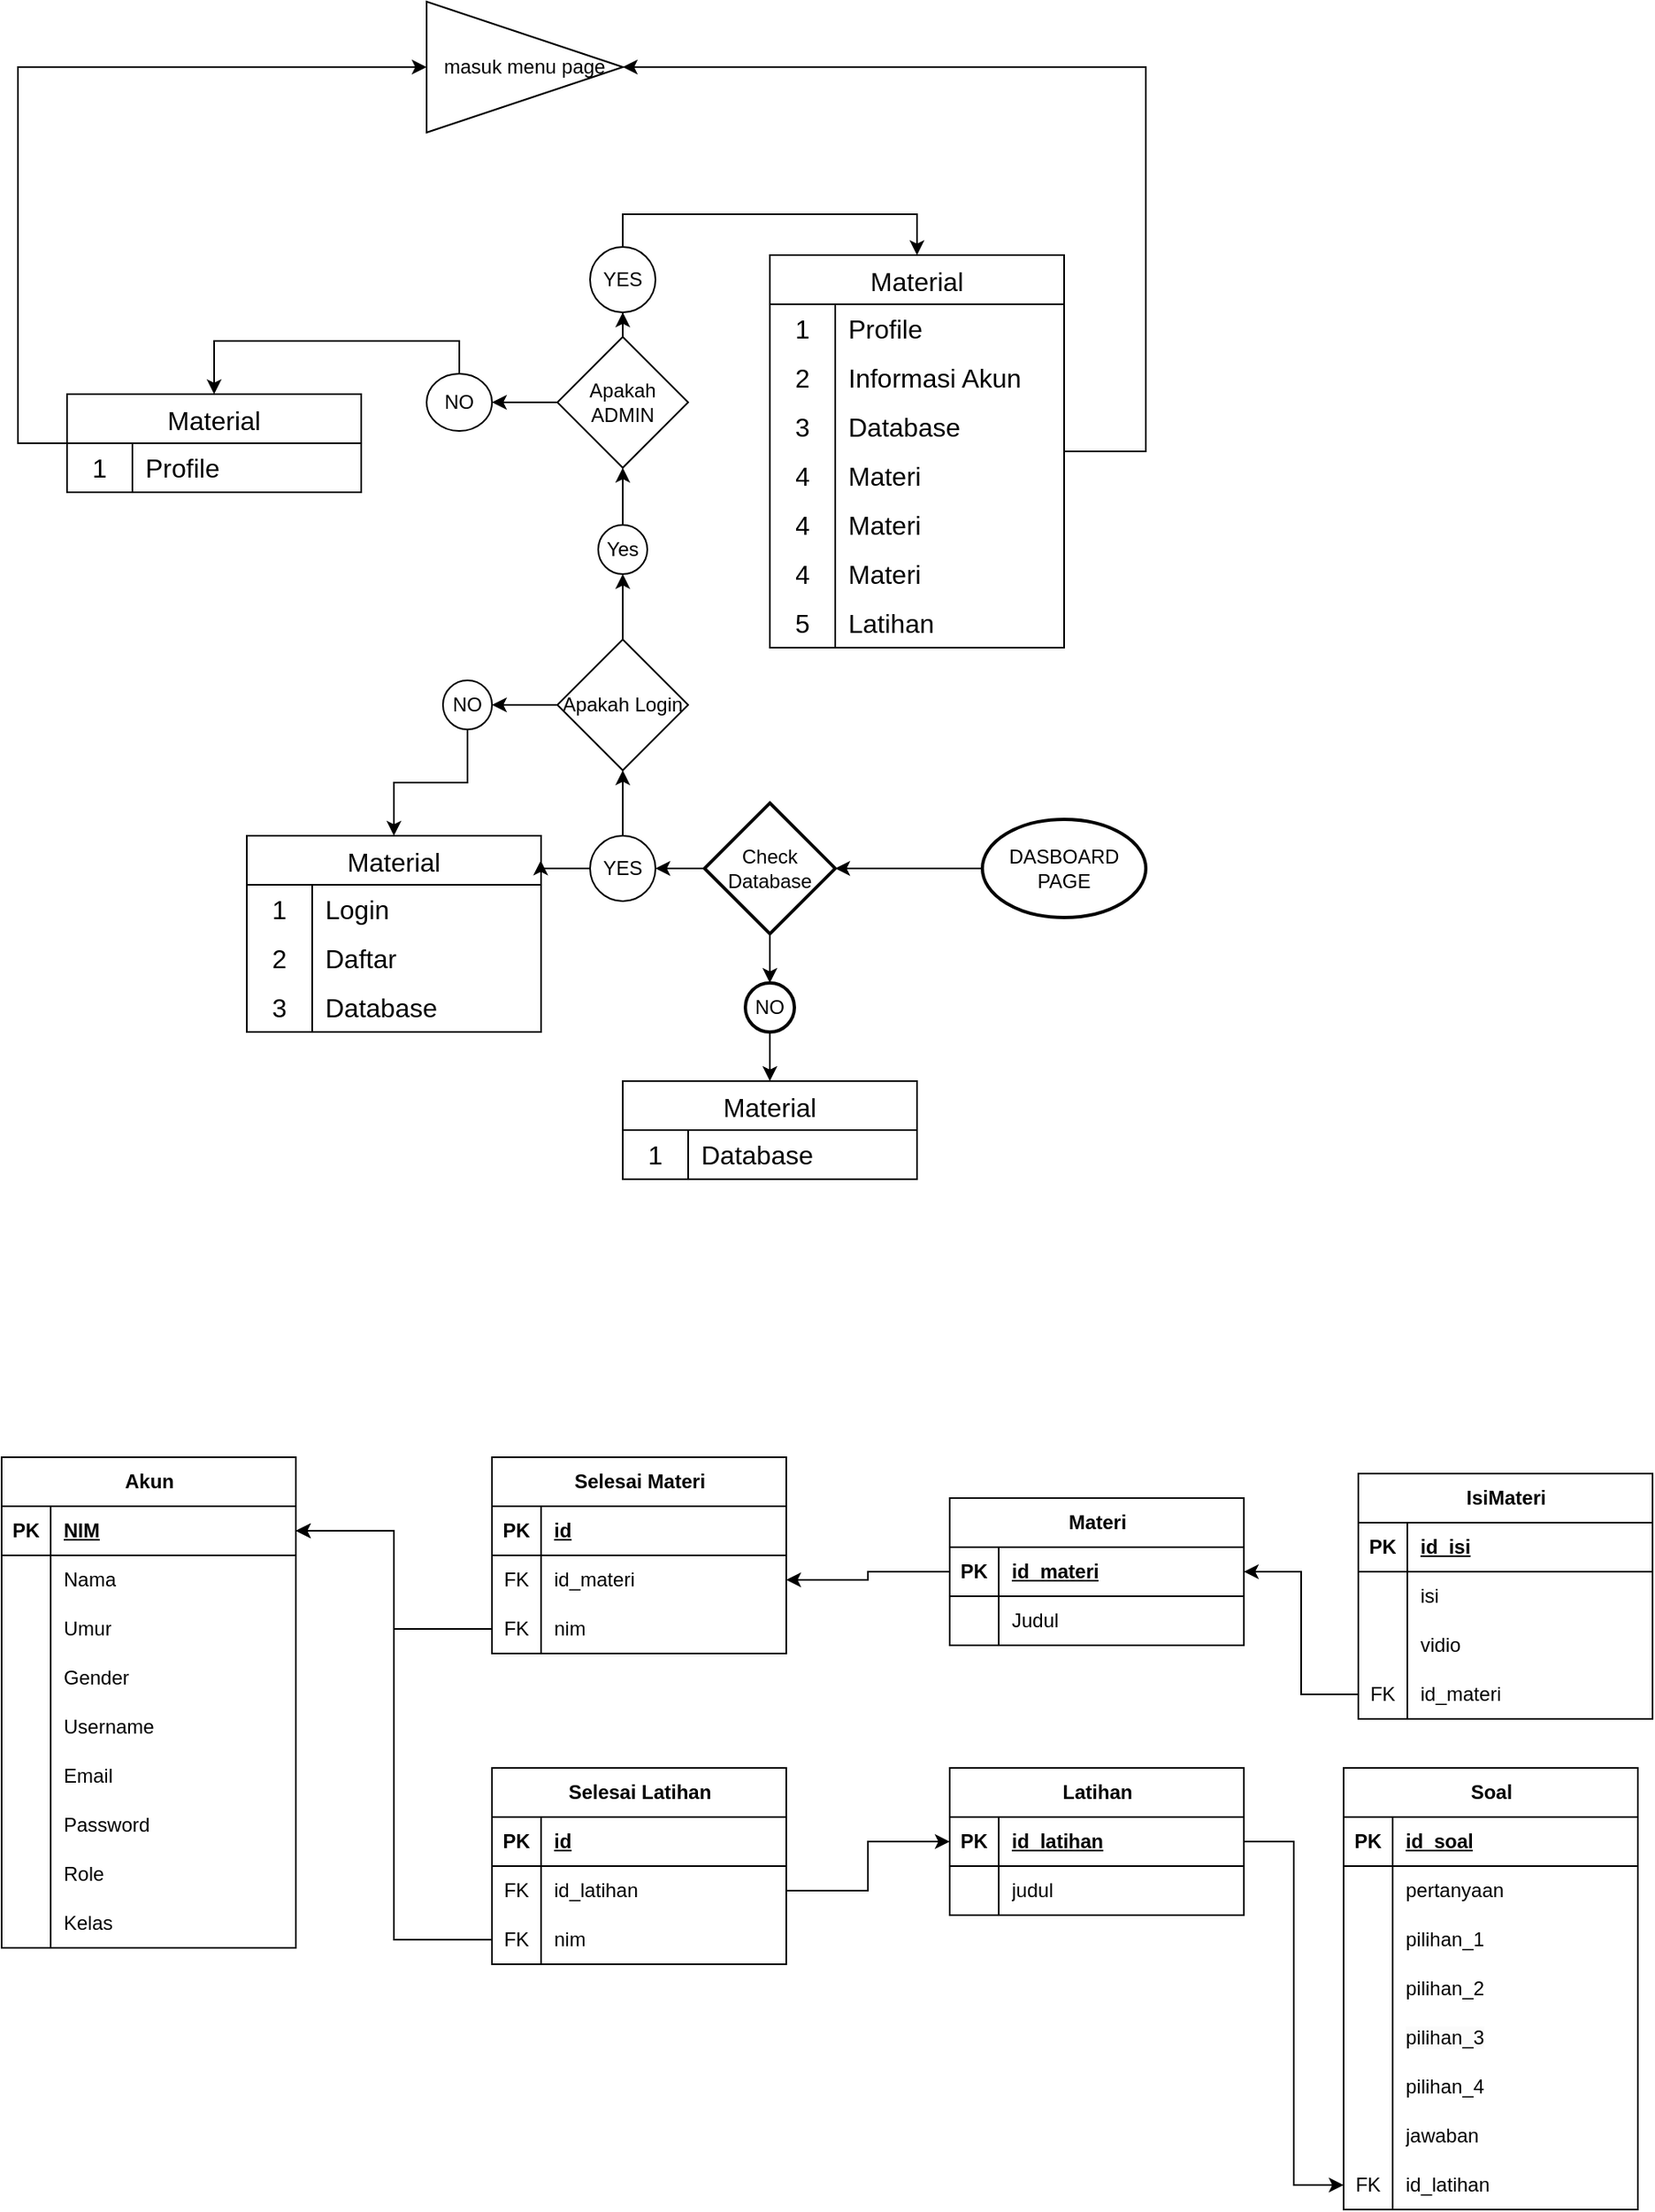 <mxfile version="22.1.5" type="github">
  <diagram name="Page-1" id="5f0bae14-7c28-e335-631c-24af17079c00">
    <mxGraphModel dx="2411" dy="1562" grid="1" gridSize="10" guides="1" tooltips="1" connect="1" arrows="1" fold="1" page="1" pageScale="1" pageWidth="1100" pageHeight="850" background="none" math="0" shadow="0">
      <root>
        <mxCell id="0" />
        <mxCell id="1" parent="0" />
        <mxCell id="EdX5NU1P-sAoi4BbQS1M-98" value="" style="edgeStyle=orthogonalEdgeStyle;rounded=0;orthogonalLoop=1;jettySize=auto;html=1;" edge="1" parent="1" source="EdX5NU1P-sAoi4BbQS1M-40" target="EdX5NU1P-sAoi4BbQS1M-97">
          <mxGeometry relative="1" as="geometry" />
        </mxCell>
        <mxCell id="EdX5NU1P-sAoi4BbQS1M-40" value="DASBOARD PAGE" style="strokeWidth=2;html=1;shape=mxgraph.flowchart.start_1;whiteSpace=wrap;" vertex="1" parent="1">
          <mxGeometry x="110" y="10" width="100" height="60" as="geometry" />
        </mxCell>
        <mxCell id="EdX5NU1P-sAoi4BbQS1M-73" value="Material" style="shape=table;startSize=30;container=1;collapsible=0;childLayout=tableLayout;fixedRows=1;rowLines=0;fontStyle=0;strokeColor=default;fontSize=16;" vertex="1" parent="1">
          <mxGeometry x="-340" y="20" width="180" height="120.0" as="geometry" />
        </mxCell>
        <mxCell id="EdX5NU1P-sAoi4BbQS1M-74" value="" style="shape=tableRow;horizontal=0;startSize=0;swimlaneHead=0;swimlaneBody=0;top=0;left=0;bottom=0;right=0;collapsible=0;dropTarget=0;fillColor=none;points=[[0,0.5],[1,0.5]];portConstraint=eastwest;strokeColor=inherit;fontSize=16;" vertex="1" parent="EdX5NU1P-sAoi4BbQS1M-73">
          <mxGeometry y="30" width="180" height="30" as="geometry" />
        </mxCell>
        <mxCell id="EdX5NU1P-sAoi4BbQS1M-75" value="1" style="shape=partialRectangle;html=1;whiteSpace=wrap;connectable=0;fillColor=none;top=0;left=0;bottom=0;right=0;overflow=hidden;pointerEvents=1;strokeColor=inherit;fontSize=16;" vertex="1" parent="EdX5NU1P-sAoi4BbQS1M-74">
          <mxGeometry width="40" height="30" as="geometry">
            <mxRectangle width="40" height="30" as="alternateBounds" />
          </mxGeometry>
        </mxCell>
        <mxCell id="EdX5NU1P-sAoi4BbQS1M-76" value="Login" style="shape=partialRectangle;html=1;whiteSpace=wrap;connectable=0;fillColor=none;top=0;left=0;bottom=0;right=0;align=left;spacingLeft=6;overflow=hidden;strokeColor=inherit;fontSize=16;" vertex="1" parent="EdX5NU1P-sAoi4BbQS1M-74">
          <mxGeometry x="40" width="140" height="30" as="geometry">
            <mxRectangle width="140" height="30" as="alternateBounds" />
          </mxGeometry>
        </mxCell>
        <mxCell id="EdX5NU1P-sAoi4BbQS1M-77" value="" style="shape=tableRow;horizontal=0;startSize=0;swimlaneHead=0;swimlaneBody=0;top=0;left=0;bottom=0;right=0;collapsible=0;dropTarget=0;fillColor=none;points=[[0,0.5],[1,0.5]];portConstraint=eastwest;strokeColor=inherit;fontSize=16;" vertex="1" parent="EdX5NU1P-sAoi4BbQS1M-73">
          <mxGeometry y="60" width="180" height="30" as="geometry" />
        </mxCell>
        <mxCell id="EdX5NU1P-sAoi4BbQS1M-78" value="2" style="shape=partialRectangle;html=1;whiteSpace=wrap;connectable=0;fillColor=none;top=0;left=0;bottom=0;right=0;overflow=hidden;strokeColor=inherit;fontSize=16;" vertex="1" parent="EdX5NU1P-sAoi4BbQS1M-77">
          <mxGeometry width="40" height="30" as="geometry">
            <mxRectangle width="40" height="30" as="alternateBounds" />
          </mxGeometry>
        </mxCell>
        <mxCell id="EdX5NU1P-sAoi4BbQS1M-79" value="Daftar" style="shape=partialRectangle;html=1;whiteSpace=wrap;connectable=0;fillColor=none;top=0;left=0;bottom=0;right=0;align=left;spacingLeft=6;overflow=hidden;strokeColor=inherit;fontSize=16;" vertex="1" parent="EdX5NU1P-sAoi4BbQS1M-77">
          <mxGeometry x="40" width="140" height="30" as="geometry">
            <mxRectangle width="140" height="30" as="alternateBounds" />
          </mxGeometry>
        </mxCell>
        <mxCell id="EdX5NU1P-sAoi4BbQS1M-80" value="" style="shape=tableRow;horizontal=0;startSize=0;swimlaneHead=0;swimlaneBody=0;top=0;left=0;bottom=0;right=0;collapsible=0;dropTarget=0;fillColor=none;points=[[0,0.5],[1,0.5]];portConstraint=eastwest;strokeColor=inherit;fontSize=16;" vertex="1" parent="EdX5NU1P-sAoi4BbQS1M-73">
          <mxGeometry y="90" width="180" height="30" as="geometry" />
        </mxCell>
        <mxCell id="EdX5NU1P-sAoi4BbQS1M-81" value="3" style="shape=partialRectangle;html=1;whiteSpace=wrap;connectable=0;fillColor=none;top=0;left=0;bottom=0;right=0;overflow=hidden;strokeColor=inherit;fontSize=16;" vertex="1" parent="EdX5NU1P-sAoi4BbQS1M-80">
          <mxGeometry width="40" height="30" as="geometry">
            <mxRectangle width="40" height="30" as="alternateBounds" />
          </mxGeometry>
        </mxCell>
        <mxCell id="EdX5NU1P-sAoi4BbQS1M-82" value="Database" style="shape=partialRectangle;html=1;whiteSpace=wrap;connectable=0;fillColor=none;top=0;left=0;bottom=0;right=0;align=left;spacingLeft=6;overflow=hidden;strokeColor=inherit;fontSize=16;" vertex="1" parent="EdX5NU1P-sAoi4BbQS1M-80">
          <mxGeometry x="40" width="140" height="30" as="geometry">
            <mxRectangle width="140" height="30" as="alternateBounds" />
          </mxGeometry>
        </mxCell>
        <mxCell id="EdX5NU1P-sAoi4BbQS1M-96" value="" style="edgeStyle=orthogonalEdgeStyle;rounded=0;orthogonalLoop=1;jettySize=auto;html=1;" edge="1" parent="1" source="EdX5NU1P-sAoi4BbQS1M-90" target="EdX5NU1P-sAoi4BbQS1M-95">
          <mxGeometry relative="1" as="geometry" />
        </mxCell>
        <mxCell id="EdX5NU1P-sAoi4BbQS1M-90" value="YES" style="ellipse;whiteSpace=wrap;html=1;" vertex="1" parent="1">
          <mxGeometry x="-130" y="20" width="40" height="40" as="geometry" />
        </mxCell>
        <mxCell id="EdX5NU1P-sAoi4BbQS1M-92" style="edgeStyle=orthogonalEdgeStyle;rounded=0;orthogonalLoop=1;jettySize=auto;html=1;exitX=0;exitY=0.5;exitDx=0;exitDy=0;entryX=0.999;entryY=0.126;entryDx=0;entryDy=0;entryPerimeter=0;" edge="1" parent="1" source="EdX5NU1P-sAoi4BbQS1M-90" target="EdX5NU1P-sAoi4BbQS1M-73">
          <mxGeometry relative="1" as="geometry" />
        </mxCell>
        <mxCell id="EdX5NU1P-sAoi4BbQS1M-101" value="" style="edgeStyle=orthogonalEdgeStyle;rounded=0;orthogonalLoop=1;jettySize=auto;html=1;" edge="1" parent="1" source="EdX5NU1P-sAoi4BbQS1M-95" target="EdX5NU1P-sAoi4BbQS1M-100">
          <mxGeometry relative="1" as="geometry" />
        </mxCell>
        <mxCell id="EdX5NU1P-sAoi4BbQS1M-122" value="" style="edgeStyle=orthogonalEdgeStyle;rounded=0;orthogonalLoop=1;jettySize=auto;html=1;" edge="1" parent="1" source="EdX5NU1P-sAoi4BbQS1M-95" target="EdX5NU1P-sAoi4BbQS1M-121">
          <mxGeometry relative="1" as="geometry" />
        </mxCell>
        <mxCell id="EdX5NU1P-sAoi4BbQS1M-95" value="Apakah Login" style="rhombus;whiteSpace=wrap;html=1;" vertex="1" parent="1">
          <mxGeometry x="-150" y="-100" width="80" height="80" as="geometry" />
        </mxCell>
        <mxCell id="EdX5NU1P-sAoi4BbQS1M-99" style="edgeStyle=orthogonalEdgeStyle;rounded=0;orthogonalLoop=1;jettySize=auto;html=1;exitX=0;exitY=0.5;exitDx=0;exitDy=0;entryX=1;entryY=0.5;entryDx=0;entryDy=0;" edge="1" parent="1" source="EdX5NU1P-sAoi4BbQS1M-97" target="EdX5NU1P-sAoi4BbQS1M-90">
          <mxGeometry relative="1" as="geometry" />
        </mxCell>
        <mxCell id="EdX5NU1P-sAoi4BbQS1M-103" value="" style="edgeStyle=orthogonalEdgeStyle;rounded=0;orthogonalLoop=1;jettySize=auto;html=1;" edge="1" parent="1" source="EdX5NU1P-sAoi4BbQS1M-97" target="EdX5NU1P-sAoi4BbQS1M-102">
          <mxGeometry relative="1" as="geometry" />
        </mxCell>
        <mxCell id="EdX5NU1P-sAoi4BbQS1M-97" value="Check Database" style="rhombus;whiteSpace=wrap;html=1;strokeWidth=2;" vertex="1" parent="1">
          <mxGeometry x="-60" width="80" height="80" as="geometry" />
        </mxCell>
        <mxCell id="EdX5NU1P-sAoi4BbQS1M-118" value="" style="edgeStyle=orthogonalEdgeStyle;rounded=0;orthogonalLoop=1;jettySize=auto;html=1;" edge="1" parent="1" source="EdX5NU1P-sAoi4BbQS1M-100" target="EdX5NU1P-sAoi4BbQS1M-117">
          <mxGeometry relative="1" as="geometry" />
        </mxCell>
        <mxCell id="EdX5NU1P-sAoi4BbQS1M-100" value="Yes" style="ellipse;whiteSpace=wrap;html=1;" vertex="1" parent="1">
          <mxGeometry x="-125" y="-170" width="30" height="30" as="geometry" />
        </mxCell>
        <mxCell id="EdX5NU1P-sAoi4BbQS1M-115" style="edgeStyle=orthogonalEdgeStyle;rounded=0;orthogonalLoop=1;jettySize=auto;html=1;exitX=0.5;exitY=1;exitDx=0;exitDy=0;entryX=0.5;entryY=0;entryDx=0;entryDy=0;" edge="1" parent="1" source="EdX5NU1P-sAoi4BbQS1M-102" target="EdX5NU1P-sAoi4BbQS1M-105">
          <mxGeometry relative="1" as="geometry" />
        </mxCell>
        <mxCell id="EdX5NU1P-sAoi4BbQS1M-102" value="NO" style="ellipse;whiteSpace=wrap;html=1;strokeWidth=2;" vertex="1" parent="1">
          <mxGeometry x="-35" y="110" width="30" height="30" as="geometry" />
        </mxCell>
        <mxCell id="EdX5NU1P-sAoi4BbQS1M-105" value="Material" style="shape=table;startSize=30;container=1;collapsible=0;childLayout=tableLayout;fixedRows=1;rowLines=0;fontStyle=0;strokeColor=default;fontSize=16;" vertex="1" parent="1">
          <mxGeometry x="-110" y="170" width="180" height="60.0" as="geometry" />
        </mxCell>
        <mxCell id="EdX5NU1P-sAoi4BbQS1M-112" value="" style="shape=tableRow;horizontal=0;startSize=0;swimlaneHead=0;swimlaneBody=0;top=0;left=0;bottom=0;right=0;collapsible=0;dropTarget=0;fillColor=none;points=[[0,0.5],[1,0.5]];portConstraint=eastwest;strokeColor=inherit;fontSize=16;" vertex="1" parent="EdX5NU1P-sAoi4BbQS1M-105">
          <mxGeometry y="30" width="180" height="30" as="geometry" />
        </mxCell>
        <mxCell id="EdX5NU1P-sAoi4BbQS1M-113" value="1" style="shape=partialRectangle;html=1;whiteSpace=wrap;connectable=0;fillColor=none;top=0;left=0;bottom=0;right=0;overflow=hidden;strokeColor=inherit;fontSize=16;" vertex="1" parent="EdX5NU1P-sAoi4BbQS1M-112">
          <mxGeometry width="40" height="30" as="geometry">
            <mxRectangle width="40" height="30" as="alternateBounds" />
          </mxGeometry>
        </mxCell>
        <mxCell id="EdX5NU1P-sAoi4BbQS1M-114" value="Database" style="shape=partialRectangle;html=1;whiteSpace=wrap;connectable=0;fillColor=none;top=0;left=0;bottom=0;right=0;align=left;spacingLeft=6;overflow=hidden;strokeColor=inherit;fontSize=16;" vertex="1" parent="EdX5NU1P-sAoi4BbQS1M-112">
          <mxGeometry x="40" width="140" height="30" as="geometry">
            <mxRectangle width="140" height="30" as="alternateBounds" />
          </mxGeometry>
        </mxCell>
        <mxCell id="EdX5NU1P-sAoi4BbQS1M-120" value="" style="edgeStyle=orthogonalEdgeStyle;rounded=0;orthogonalLoop=1;jettySize=auto;html=1;" edge="1" parent="1" source="EdX5NU1P-sAoi4BbQS1M-117" target="EdX5NU1P-sAoi4BbQS1M-119">
          <mxGeometry relative="1" as="geometry" />
        </mxCell>
        <mxCell id="EdX5NU1P-sAoi4BbQS1M-125" value="" style="edgeStyle=orthogonalEdgeStyle;rounded=0;orthogonalLoop=1;jettySize=auto;html=1;" edge="1" parent="1" source="EdX5NU1P-sAoi4BbQS1M-117" target="EdX5NU1P-sAoi4BbQS1M-124">
          <mxGeometry relative="1" as="geometry" />
        </mxCell>
        <mxCell id="EdX5NU1P-sAoi4BbQS1M-117" value="Apakah ADMIN" style="rhombus;whiteSpace=wrap;html=1;" vertex="1" parent="1">
          <mxGeometry x="-150" y="-285" width="80" height="80" as="geometry" />
        </mxCell>
        <mxCell id="EdX5NU1P-sAoi4BbQS1M-143" style="edgeStyle=orthogonalEdgeStyle;rounded=0;orthogonalLoop=1;jettySize=auto;html=1;exitX=0.5;exitY=0;exitDx=0;exitDy=0;entryX=0.5;entryY=0;entryDx=0;entryDy=0;" edge="1" parent="1" source="EdX5NU1P-sAoi4BbQS1M-119" target="EdX5NU1P-sAoi4BbQS1M-126">
          <mxGeometry relative="1" as="geometry" />
        </mxCell>
        <mxCell id="EdX5NU1P-sAoi4BbQS1M-119" value="YES" style="ellipse;whiteSpace=wrap;html=1;" vertex="1" parent="1">
          <mxGeometry x="-130" y="-340" width="40" height="40" as="geometry" />
        </mxCell>
        <mxCell id="EdX5NU1P-sAoi4BbQS1M-123" style="edgeStyle=orthogonalEdgeStyle;rounded=0;orthogonalLoop=1;jettySize=auto;html=1;entryX=0.5;entryY=0;entryDx=0;entryDy=0;" edge="1" parent="1" source="EdX5NU1P-sAoi4BbQS1M-121" target="EdX5NU1P-sAoi4BbQS1M-73">
          <mxGeometry relative="1" as="geometry" />
        </mxCell>
        <mxCell id="EdX5NU1P-sAoi4BbQS1M-121" value="NO" style="ellipse;whiteSpace=wrap;html=1;" vertex="1" parent="1">
          <mxGeometry x="-220" y="-75" width="30" height="30" as="geometry" />
        </mxCell>
        <mxCell id="EdX5NU1P-sAoi4BbQS1M-154" style="edgeStyle=orthogonalEdgeStyle;rounded=0;orthogonalLoop=1;jettySize=auto;html=1;exitX=0.5;exitY=0;exitDx=0;exitDy=0;entryX=0.5;entryY=0;entryDx=0;entryDy=0;" edge="1" parent="1" source="EdX5NU1P-sAoi4BbQS1M-124" target="EdX5NU1P-sAoi4BbQS1M-144">
          <mxGeometry relative="1" as="geometry" />
        </mxCell>
        <mxCell id="EdX5NU1P-sAoi4BbQS1M-124" value="NO" style="ellipse;whiteSpace=wrap;html=1;" vertex="1" parent="1">
          <mxGeometry x="-230" y="-262.5" width="40" height="35" as="geometry" />
        </mxCell>
        <mxCell id="EdX5NU1P-sAoi4BbQS1M-164" style="edgeStyle=orthogonalEdgeStyle;rounded=0;orthogonalLoop=1;jettySize=auto;html=1;entryX=1;entryY=0.5;entryDx=0;entryDy=0;" edge="1" parent="1" source="EdX5NU1P-sAoi4BbQS1M-126" target="EdX5NU1P-sAoi4BbQS1M-162">
          <mxGeometry relative="1" as="geometry">
            <Array as="points">
              <mxPoint x="210" y="-215" />
              <mxPoint x="210" y="-450" />
            </Array>
          </mxGeometry>
        </mxCell>
        <mxCell id="EdX5NU1P-sAoi4BbQS1M-126" value="Material" style="shape=table;startSize=30;container=1;collapsible=0;childLayout=tableLayout;fixedRows=1;rowLines=0;fontStyle=0;strokeColor=default;fontSize=16;" vertex="1" parent="1">
          <mxGeometry x="-20" y="-335" width="180" height="240" as="geometry" />
        </mxCell>
        <mxCell id="EdX5NU1P-sAoi4BbQS1M-127" value="" style="shape=tableRow;horizontal=0;startSize=0;swimlaneHead=0;swimlaneBody=0;top=0;left=0;bottom=0;right=0;collapsible=0;dropTarget=0;fillColor=none;points=[[0,0.5],[1,0.5]];portConstraint=eastwest;strokeColor=inherit;fontSize=16;" vertex="1" parent="EdX5NU1P-sAoi4BbQS1M-126">
          <mxGeometry y="30" width="180" height="30" as="geometry" />
        </mxCell>
        <mxCell id="EdX5NU1P-sAoi4BbQS1M-128" value="1" style="shape=partialRectangle;html=1;whiteSpace=wrap;connectable=0;fillColor=none;top=0;left=0;bottom=0;right=0;overflow=hidden;pointerEvents=1;strokeColor=inherit;fontSize=16;" vertex="1" parent="EdX5NU1P-sAoi4BbQS1M-127">
          <mxGeometry width="40" height="30" as="geometry">
            <mxRectangle width="40" height="30" as="alternateBounds" />
          </mxGeometry>
        </mxCell>
        <mxCell id="EdX5NU1P-sAoi4BbQS1M-129" value="Profile" style="shape=partialRectangle;html=1;whiteSpace=wrap;connectable=0;fillColor=none;top=0;left=0;bottom=0;right=0;align=left;spacingLeft=6;overflow=hidden;strokeColor=inherit;fontSize=16;" vertex="1" parent="EdX5NU1P-sAoi4BbQS1M-127">
          <mxGeometry x="40" width="140" height="30" as="geometry">
            <mxRectangle width="140" height="30" as="alternateBounds" />
          </mxGeometry>
        </mxCell>
        <mxCell id="EdX5NU1P-sAoi4BbQS1M-130" value="" style="shape=tableRow;horizontal=0;startSize=0;swimlaneHead=0;swimlaneBody=0;top=0;left=0;bottom=0;right=0;collapsible=0;dropTarget=0;fillColor=none;points=[[0,0.5],[1,0.5]];portConstraint=eastwest;strokeColor=inherit;fontSize=16;" vertex="1" parent="EdX5NU1P-sAoi4BbQS1M-126">
          <mxGeometry y="60" width="180" height="30" as="geometry" />
        </mxCell>
        <mxCell id="EdX5NU1P-sAoi4BbQS1M-131" value="2" style="shape=partialRectangle;html=1;whiteSpace=wrap;connectable=0;fillColor=none;top=0;left=0;bottom=0;right=0;overflow=hidden;strokeColor=inherit;fontSize=16;" vertex="1" parent="EdX5NU1P-sAoi4BbQS1M-130">
          <mxGeometry width="40" height="30" as="geometry">
            <mxRectangle width="40" height="30" as="alternateBounds" />
          </mxGeometry>
        </mxCell>
        <mxCell id="EdX5NU1P-sAoi4BbQS1M-132" value="Informasi Akun" style="shape=partialRectangle;html=1;whiteSpace=wrap;connectable=0;fillColor=none;top=0;left=0;bottom=0;right=0;align=left;spacingLeft=6;overflow=hidden;strokeColor=inherit;fontSize=16;" vertex="1" parent="EdX5NU1P-sAoi4BbQS1M-130">
          <mxGeometry x="40" width="140" height="30" as="geometry">
            <mxRectangle width="140" height="30" as="alternateBounds" />
          </mxGeometry>
        </mxCell>
        <mxCell id="EdX5NU1P-sAoi4BbQS1M-133" value="" style="shape=tableRow;horizontal=0;startSize=0;swimlaneHead=0;swimlaneBody=0;top=0;left=0;bottom=0;right=0;collapsible=0;dropTarget=0;fillColor=none;points=[[0,0.5],[1,0.5]];portConstraint=eastwest;strokeColor=inherit;fontSize=16;" vertex="1" parent="EdX5NU1P-sAoi4BbQS1M-126">
          <mxGeometry y="90" width="180" height="30" as="geometry" />
        </mxCell>
        <mxCell id="EdX5NU1P-sAoi4BbQS1M-134" value="3" style="shape=partialRectangle;html=1;whiteSpace=wrap;connectable=0;fillColor=none;top=0;left=0;bottom=0;right=0;overflow=hidden;strokeColor=inherit;fontSize=16;" vertex="1" parent="EdX5NU1P-sAoi4BbQS1M-133">
          <mxGeometry width="40" height="30" as="geometry">
            <mxRectangle width="40" height="30" as="alternateBounds" />
          </mxGeometry>
        </mxCell>
        <mxCell id="EdX5NU1P-sAoi4BbQS1M-135" value="Database" style="shape=partialRectangle;html=1;whiteSpace=wrap;connectable=0;fillColor=none;top=0;left=0;bottom=0;right=0;align=left;spacingLeft=6;overflow=hidden;strokeColor=inherit;fontSize=16;" vertex="1" parent="EdX5NU1P-sAoi4BbQS1M-133">
          <mxGeometry x="40" width="140" height="30" as="geometry">
            <mxRectangle width="140" height="30" as="alternateBounds" />
          </mxGeometry>
        </mxCell>
        <mxCell id="EdX5NU1P-sAoi4BbQS1M-136" style="shape=tableRow;horizontal=0;startSize=0;swimlaneHead=0;swimlaneBody=0;top=0;left=0;bottom=0;right=0;collapsible=0;dropTarget=0;fillColor=none;points=[[0,0.5],[1,0.5]];portConstraint=eastwest;strokeColor=inherit;fontSize=16;" vertex="1" parent="EdX5NU1P-sAoi4BbQS1M-126">
          <mxGeometry y="120" width="180" height="30" as="geometry" />
        </mxCell>
        <mxCell id="EdX5NU1P-sAoi4BbQS1M-137" value="4" style="shape=partialRectangle;html=1;whiteSpace=wrap;connectable=0;fillColor=none;top=0;left=0;bottom=0;right=0;overflow=hidden;strokeColor=inherit;fontSize=16;" vertex="1" parent="EdX5NU1P-sAoi4BbQS1M-136">
          <mxGeometry width="40" height="30" as="geometry">
            <mxRectangle width="40" height="30" as="alternateBounds" />
          </mxGeometry>
        </mxCell>
        <mxCell id="EdX5NU1P-sAoi4BbQS1M-138" value="Materi" style="shape=partialRectangle;html=1;whiteSpace=wrap;connectable=0;fillColor=none;top=0;left=0;bottom=0;right=0;align=left;spacingLeft=6;overflow=hidden;strokeColor=inherit;fontSize=16;" vertex="1" parent="EdX5NU1P-sAoi4BbQS1M-136">
          <mxGeometry x="40" width="140" height="30" as="geometry">
            <mxRectangle width="140" height="30" as="alternateBounds" />
          </mxGeometry>
        </mxCell>
        <mxCell id="EdX5NU1P-sAoi4BbQS1M-156" style="shape=tableRow;horizontal=0;startSize=0;swimlaneHead=0;swimlaneBody=0;top=0;left=0;bottom=0;right=0;collapsible=0;dropTarget=0;fillColor=none;points=[[0,0.5],[1,0.5]];portConstraint=eastwest;strokeColor=inherit;fontSize=16;" vertex="1" parent="EdX5NU1P-sAoi4BbQS1M-126">
          <mxGeometry y="150" width="180" height="30" as="geometry" />
        </mxCell>
        <mxCell id="EdX5NU1P-sAoi4BbQS1M-157" value="4" style="shape=partialRectangle;html=1;whiteSpace=wrap;connectable=0;fillColor=none;top=0;left=0;bottom=0;right=0;overflow=hidden;strokeColor=inherit;fontSize=16;" vertex="1" parent="EdX5NU1P-sAoi4BbQS1M-156">
          <mxGeometry width="40" height="30" as="geometry">
            <mxRectangle width="40" height="30" as="alternateBounds" />
          </mxGeometry>
        </mxCell>
        <mxCell id="EdX5NU1P-sAoi4BbQS1M-158" value="Materi" style="shape=partialRectangle;html=1;whiteSpace=wrap;connectable=0;fillColor=none;top=0;left=0;bottom=0;right=0;align=left;spacingLeft=6;overflow=hidden;strokeColor=inherit;fontSize=16;" vertex="1" parent="EdX5NU1P-sAoi4BbQS1M-156">
          <mxGeometry x="40" width="140" height="30" as="geometry">
            <mxRectangle width="140" height="30" as="alternateBounds" />
          </mxGeometry>
        </mxCell>
        <mxCell id="EdX5NU1P-sAoi4BbQS1M-159" style="shape=tableRow;horizontal=0;startSize=0;swimlaneHead=0;swimlaneBody=0;top=0;left=0;bottom=0;right=0;collapsible=0;dropTarget=0;fillColor=none;points=[[0,0.5],[1,0.5]];portConstraint=eastwest;strokeColor=inherit;fontSize=16;" vertex="1" parent="EdX5NU1P-sAoi4BbQS1M-126">
          <mxGeometry y="180" width="180" height="30" as="geometry" />
        </mxCell>
        <mxCell id="EdX5NU1P-sAoi4BbQS1M-160" value="4" style="shape=partialRectangle;html=1;whiteSpace=wrap;connectable=0;fillColor=none;top=0;left=0;bottom=0;right=0;overflow=hidden;strokeColor=inherit;fontSize=16;" vertex="1" parent="EdX5NU1P-sAoi4BbQS1M-159">
          <mxGeometry width="40" height="30" as="geometry">
            <mxRectangle width="40" height="30" as="alternateBounds" />
          </mxGeometry>
        </mxCell>
        <mxCell id="EdX5NU1P-sAoi4BbQS1M-161" value="Materi" style="shape=partialRectangle;html=1;whiteSpace=wrap;connectable=0;fillColor=none;top=0;left=0;bottom=0;right=0;align=left;spacingLeft=6;overflow=hidden;strokeColor=inherit;fontSize=16;" vertex="1" parent="EdX5NU1P-sAoi4BbQS1M-159">
          <mxGeometry x="40" width="140" height="30" as="geometry">
            <mxRectangle width="140" height="30" as="alternateBounds" />
          </mxGeometry>
        </mxCell>
        <mxCell id="EdX5NU1P-sAoi4BbQS1M-139" style="shape=tableRow;horizontal=0;startSize=0;swimlaneHead=0;swimlaneBody=0;top=0;left=0;bottom=0;right=0;collapsible=0;dropTarget=0;fillColor=none;points=[[0,0.5],[1,0.5]];portConstraint=eastwest;strokeColor=inherit;fontSize=16;" vertex="1" parent="EdX5NU1P-sAoi4BbQS1M-126">
          <mxGeometry y="210" width="180" height="30" as="geometry" />
        </mxCell>
        <mxCell id="EdX5NU1P-sAoi4BbQS1M-140" value="5" style="shape=partialRectangle;html=1;whiteSpace=wrap;connectable=0;fillColor=none;top=0;left=0;bottom=0;right=0;overflow=hidden;strokeColor=inherit;fontSize=16;" vertex="1" parent="EdX5NU1P-sAoi4BbQS1M-139">
          <mxGeometry width="40" height="30" as="geometry">
            <mxRectangle width="40" height="30" as="alternateBounds" />
          </mxGeometry>
        </mxCell>
        <mxCell id="EdX5NU1P-sAoi4BbQS1M-141" value="Latihan" style="shape=partialRectangle;html=1;whiteSpace=wrap;connectable=0;fillColor=none;top=0;left=0;bottom=0;right=0;align=left;spacingLeft=6;overflow=hidden;strokeColor=inherit;fontSize=16;" vertex="1" parent="EdX5NU1P-sAoi4BbQS1M-139">
          <mxGeometry x="40" width="140" height="30" as="geometry">
            <mxRectangle width="140" height="30" as="alternateBounds" />
          </mxGeometry>
        </mxCell>
        <mxCell id="EdX5NU1P-sAoi4BbQS1M-165" style="edgeStyle=orthogonalEdgeStyle;rounded=0;orthogonalLoop=1;jettySize=auto;html=1;entryX=0;entryY=0.5;entryDx=0;entryDy=0;" edge="1" parent="1" source="EdX5NU1P-sAoi4BbQS1M-144" target="EdX5NU1P-sAoi4BbQS1M-162">
          <mxGeometry relative="1" as="geometry">
            <Array as="points">
              <mxPoint x="-480" y="-220" />
              <mxPoint x="-480" y="-450" />
            </Array>
          </mxGeometry>
        </mxCell>
        <mxCell id="EdX5NU1P-sAoi4BbQS1M-144" value="Material" style="shape=table;startSize=30;container=1;collapsible=0;childLayout=tableLayout;fixedRows=1;rowLines=0;fontStyle=0;strokeColor=default;fontSize=16;" vertex="1" parent="1">
          <mxGeometry x="-450" y="-250" width="180" height="60.0" as="geometry" />
        </mxCell>
        <mxCell id="EdX5NU1P-sAoi4BbQS1M-145" value="" style="shape=tableRow;horizontal=0;startSize=0;swimlaneHead=0;swimlaneBody=0;top=0;left=0;bottom=0;right=0;collapsible=0;dropTarget=0;fillColor=none;points=[[0,0.5],[1,0.5]];portConstraint=eastwest;strokeColor=inherit;fontSize=16;" vertex="1" parent="EdX5NU1P-sAoi4BbQS1M-144">
          <mxGeometry y="30" width="180" height="30" as="geometry" />
        </mxCell>
        <mxCell id="EdX5NU1P-sAoi4BbQS1M-146" value="1" style="shape=partialRectangle;html=1;whiteSpace=wrap;connectable=0;fillColor=none;top=0;left=0;bottom=0;right=0;overflow=hidden;pointerEvents=1;strokeColor=inherit;fontSize=16;" vertex="1" parent="EdX5NU1P-sAoi4BbQS1M-145">
          <mxGeometry width="40" height="30" as="geometry">
            <mxRectangle width="40" height="30" as="alternateBounds" />
          </mxGeometry>
        </mxCell>
        <mxCell id="EdX5NU1P-sAoi4BbQS1M-147" value="Profile" style="shape=partialRectangle;html=1;whiteSpace=wrap;connectable=0;fillColor=none;top=0;left=0;bottom=0;right=0;align=left;spacingLeft=6;overflow=hidden;strokeColor=inherit;fontSize=16;" vertex="1" parent="EdX5NU1P-sAoi4BbQS1M-145">
          <mxGeometry x="40" width="140" height="30" as="geometry">
            <mxRectangle width="140" height="30" as="alternateBounds" />
          </mxGeometry>
        </mxCell>
        <mxCell id="EdX5NU1P-sAoi4BbQS1M-162" value="masuk menu page" style="triangle;whiteSpace=wrap;html=1;" vertex="1" parent="1">
          <mxGeometry x="-230" y="-490" width="120" height="80" as="geometry" />
        </mxCell>
        <mxCell id="EdX5NU1P-sAoi4BbQS1M-166" value="Akun" style="shape=table;startSize=30;container=1;collapsible=1;childLayout=tableLayout;fixedRows=1;rowLines=0;fontStyle=1;align=center;resizeLast=1;html=1;" vertex="1" parent="1">
          <mxGeometry x="-490" y="400" width="180" height="300" as="geometry" />
        </mxCell>
        <mxCell id="EdX5NU1P-sAoi4BbQS1M-167" value="" style="shape=tableRow;horizontal=0;startSize=0;swimlaneHead=0;swimlaneBody=0;fillColor=none;collapsible=0;dropTarget=0;points=[[0,0.5],[1,0.5]];portConstraint=eastwest;top=0;left=0;right=0;bottom=1;" vertex="1" parent="EdX5NU1P-sAoi4BbQS1M-166">
          <mxGeometry y="30" width="180" height="30" as="geometry" />
        </mxCell>
        <mxCell id="EdX5NU1P-sAoi4BbQS1M-168" value="PK" style="shape=partialRectangle;connectable=0;fillColor=none;top=0;left=0;bottom=0;right=0;fontStyle=1;overflow=hidden;whiteSpace=wrap;html=1;" vertex="1" parent="EdX5NU1P-sAoi4BbQS1M-167">
          <mxGeometry width="30" height="30" as="geometry">
            <mxRectangle width="30" height="30" as="alternateBounds" />
          </mxGeometry>
        </mxCell>
        <mxCell id="EdX5NU1P-sAoi4BbQS1M-169" value="NIM" style="shape=partialRectangle;connectable=0;fillColor=none;top=0;left=0;bottom=0;right=0;align=left;spacingLeft=6;fontStyle=5;overflow=hidden;whiteSpace=wrap;html=1;" vertex="1" parent="EdX5NU1P-sAoi4BbQS1M-167">
          <mxGeometry x="30" width="150" height="30" as="geometry">
            <mxRectangle width="150" height="30" as="alternateBounds" />
          </mxGeometry>
        </mxCell>
        <mxCell id="EdX5NU1P-sAoi4BbQS1M-170" value="" style="shape=tableRow;horizontal=0;startSize=0;swimlaneHead=0;swimlaneBody=0;fillColor=none;collapsible=0;dropTarget=0;points=[[0,0.5],[1,0.5]];portConstraint=eastwest;top=0;left=0;right=0;bottom=0;" vertex="1" parent="EdX5NU1P-sAoi4BbQS1M-166">
          <mxGeometry y="60" width="180" height="30" as="geometry" />
        </mxCell>
        <mxCell id="EdX5NU1P-sAoi4BbQS1M-171" value="" style="shape=partialRectangle;connectable=0;fillColor=none;top=0;left=0;bottom=0;right=0;editable=1;overflow=hidden;whiteSpace=wrap;html=1;" vertex="1" parent="EdX5NU1P-sAoi4BbQS1M-170">
          <mxGeometry width="30" height="30" as="geometry">
            <mxRectangle width="30" height="30" as="alternateBounds" />
          </mxGeometry>
        </mxCell>
        <mxCell id="EdX5NU1P-sAoi4BbQS1M-172" value="Nama" style="shape=partialRectangle;connectable=0;fillColor=none;top=0;left=0;bottom=0;right=0;align=left;spacingLeft=6;overflow=hidden;whiteSpace=wrap;html=1;" vertex="1" parent="EdX5NU1P-sAoi4BbQS1M-170">
          <mxGeometry x="30" width="150" height="30" as="geometry">
            <mxRectangle width="150" height="30" as="alternateBounds" />
          </mxGeometry>
        </mxCell>
        <mxCell id="EdX5NU1P-sAoi4BbQS1M-173" value="" style="shape=tableRow;horizontal=0;startSize=0;swimlaneHead=0;swimlaneBody=0;fillColor=none;collapsible=0;dropTarget=0;points=[[0,0.5],[1,0.5]];portConstraint=eastwest;top=0;left=0;right=0;bottom=0;" vertex="1" parent="EdX5NU1P-sAoi4BbQS1M-166">
          <mxGeometry y="90" width="180" height="30" as="geometry" />
        </mxCell>
        <mxCell id="EdX5NU1P-sAoi4BbQS1M-174" value="" style="shape=partialRectangle;connectable=0;fillColor=none;top=0;left=0;bottom=0;right=0;editable=1;overflow=hidden;whiteSpace=wrap;html=1;" vertex="1" parent="EdX5NU1P-sAoi4BbQS1M-173">
          <mxGeometry width="30" height="30" as="geometry">
            <mxRectangle width="30" height="30" as="alternateBounds" />
          </mxGeometry>
        </mxCell>
        <mxCell id="EdX5NU1P-sAoi4BbQS1M-175" value="Umur" style="shape=partialRectangle;connectable=0;fillColor=none;top=0;left=0;bottom=0;right=0;align=left;spacingLeft=6;overflow=hidden;whiteSpace=wrap;html=1;" vertex="1" parent="EdX5NU1P-sAoi4BbQS1M-173">
          <mxGeometry x="30" width="150" height="30" as="geometry">
            <mxRectangle width="150" height="30" as="alternateBounds" />
          </mxGeometry>
        </mxCell>
        <mxCell id="EdX5NU1P-sAoi4BbQS1M-176" value="" style="shape=tableRow;horizontal=0;startSize=0;swimlaneHead=0;swimlaneBody=0;fillColor=none;collapsible=0;dropTarget=0;points=[[0,0.5],[1,0.5]];portConstraint=eastwest;top=0;left=0;right=0;bottom=0;" vertex="1" parent="EdX5NU1P-sAoi4BbQS1M-166">
          <mxGeometry y="120" width="180" height="30" as="geometry" />
        </mxCell>
        <mxCell id="EdX5NU1P-sAoi4BbQS1M-177" value="" style="shape=partialRectangle;connectable=0;fillColor=none;top=0;left=0;bottom=0;right=0;editable=1;overflow=hidden;whiteSpace=wrap;html=1;" vertex="1" parent="EdX5NU1P-sAoi4BbQS1M-176">
          <mxGeometry width="30" height="30" as="geometry">
            <mxRectangle width="30" height="30" as="alternateBounds" />
          </mxGeometry>
        </mxCell>
        <mxCell id="EdX5NU1P-sAoi4BbQS1M-178" value="Gender" style="shape=partialRectangle;connectable=0;fillColor=none;top=0;left=0;bottom=0;right=0;align=left;spacingLeft=6;overflow=hidden;whiteSpace=wrap;html=1;" vertex="1" parent="EdX5NU1P-sAoi4BbQS1M-176">
          <mxGeometry x="30" width="150" height="30" as="geometry">
            <mxRectangle width="150" height="30" as="alternateBounds" />
          </mxGeometry>
        </mxCell>
        <mxCell id="EdX5NU1P-sAoi4BbQS1M-179" style="shape=tableRow;horizontal=0;startSize=0;swimlaneHead=0;swimlaneBody=0;fillColor=none;collapsible=0;dropTarget=0;points=[[0,0.5],[1,0.5]];portConstraint=eastwest;top=0;left=0;right=0;bottom=0;" vertex="1" parent="EdX5NU1P-sAoi4BbQS1M-166">
          <mxGeometry y="150" width="180" height="30" as="geometry" />
        </mxCell>
        <mxCell id="EdX5NU1P-sAoi4BbQS1M-180" style="shape=partialRectangle;connectable=0;fillColor=none;top=0;left=0;bottom=0;right=0;editable=1;overflow=hidden;whiteSpace=wrap;html=1;" vertex="1" parent="EdX5NU1P-sAoi4BbQS1M-179">
          <mxGeometry width="30" height="30" as="geometry">
            <mxRectangle width="30" height="30" as="alternateBounds" />
          </mxGeometry>
        </mxCell>
        <mxCell id="EdX5NU1P-sAoi4BbQS1M-181" value="Username" style="shape=partialRectangle;connectable=0;fillColor=none;top=0;left=0;bottom=0;right=0;align=left;spacingLeft=6;overflow=hidden;whiteSpace=wrap;html=1;" vertex="1" parent="EdX5NU1P-sAoi4BbQS1M-179">
          <mxGeometry x="30" width="150" height="30" as="geometry">
            <mxRectangle width="150" height="30" as="alternateBounds" />
          </mxGeometry>
        </mxCell>
        <mxCell id="EdX5NU1P-sAoi4BbQS1M-182" style="shape=tableRow;horizontal=0;startSize=0;swimlaneHead=0;swimlaneBody=0;fillColor=none;collapsible=0;dropTarget=0;points=[[0,0.5],[1,0.5]];portConstraint=eastwest;top=0;left=0;right=0;bottom=0;" vertex="1" parent="EdX5NU1P-sAoi4BbQS1M-166">
          <mxGeometry y="180" width="180" height="30" as="geometry" />
        </mxCell>
        <mxCell id="EdX5NU1P-sAoi4BbQS1M-183" style="shape=partialRectangle;connectable=0;fillColor=none;top=0;left=0;bottom=0;right=0;editable=1;overflow=hidden;whiteSpace=wrap;html=1;" vertex="1" parent="EdX5NU1P-sAoi4BbQS1M-182">
          <mxGeometry width="30" height="30" as="geometry">
            <mxRectangle width="30" height="30" as="alternateBounds" />
          </mxGeometry>
        </mxCell>
        <mxCell id="EdX5NU1P-sAoi4BbQS1M-184" value="Email" style="shape=partialRectangle;connectable=0;fillColor=none;top=0;left=0;bottom=0;right=0;align=left;spacingLeft=6;overflow=hidden;whiteSpace=wrap;html=1;" vertex="1" parent="EdX5NU1P-sAoi4BbQS1M-182">
          <mxGeometry x="30" width="150" height="30" as="geometry">
            <mxRectangle width="150" height="30" as="alternateBounds" />
          </mxGeometry>
        </mxCell>
        <mxCell id="EdX5NU1P-sAoi4BbQS1M-185" style="shape=tableRow;horizontal=0;startSize=0;swimlaneHead=0;swimlaneBody=0;fillColor=none;collapsible=0;dropTarget=0;points=[[0,0.5],[1,0.5]];portConstraint=eastwest;top=0;left=0;right=0;bottom=0;" vertex="1" parent="EdX5NU1P-sAoi4BbQS1M-166">
          <mxGeometry y="210" width="180" height="30" as="geometry" />
        </mxCell>
        <mxCell id="EdX5NU1P-sAoi4BbQS1M-186" style="shape=partialRectangle;connectable=0;fillColor=none;top=0;left=0;bottom=0;right=0;editable=1;overflow=hidden;whiteSpace=wrap;html=1;" vertex="1" parent="EdX5NU1P-sAoi4BbQS1M-185">
          <mxGeometry width="30" height="30" as="geometry">
            <mxRectangle width="30" height="30" as="alternateBounds" />
          </mxGeometry>
        </mxCell>
        <mxCell id="EdX5NU1P-sAoi4BbQS1M-187" value="Password" style="shape=partialRectangle;connectable=0;fillColor=none;top=0;left=0;bottom=0;right=0;align=left;spacingLeft=6;overflow=hidden;whiteSpace=wrap;html=1;" vertex="1" parent="EdX5NU1P-sAoi4BbQS1M-185">
          <mxGeometry x="30" width="150" height="30" as="geometry">
            <mxRectangle width="150" height="30" as="alternateBounds" />
          </mxGeometry>
        </mxCell>
        <mxCell id="EdX5NU1P-sAoi4BbQS1M-188" style="shape=tableRow;horizontal=0;startSize=0;swimlaneHead=0;swimlaneBody=0;fillColor=none;collapsible=0;dropTarget=0;points=[[0,0.5],[1,0.5]];portConstraint=eastwest;top=0;left=0;right=0;bottom=0;" vertex="1" parent="EdX5NU1P-sAoi4BbQS1M-166">
          <mxGeometry y="240" width="180" height="30" as="geometry" />
        </mxCell>
        <mxCell id="EdX5NU1P-sAoi4BbQS1M-189" style="shape=partialRectangle;connectable=0;fillColor=none;top=0;left=0;bottom=0;right=0;editable=1;overflow=hidden;whiteSpace=wrap;html=1;" vertex="1" parent="EdX5NU1P-sAoi4BbQS1M-188">
          <mxGeometry width="30" height="30" as="geometry">
            <mxRectangle width="30" height="30" as="alternateBounds" />
          </mxGeometry>
        </mxCell>
        <mxCell id="EdX5NU1P-sAoi4BbQS1M-190" value="Role" style="shape=partialRectangle;connectable=0;fillColor=none;top=0;left=0;bottom=0;right=0;align=left;spacingLeft=6;overflow=hidden;whiteSpace=wrap;html=1;" vertex="1" parent="EdX5NU1P-sAoi4BbQS1M-188">
          <mxGeometry x="30" width="150" height="30" as="geometry">
            <mxRectangle width="150" height="30" as="alternateBounds" />
          </mxGeometry>
        </mxCell>
        <mxCell id="EdX5NU1P-sAoi4BbQS1M-191" style="shape=tableRow;horizontal=0;startSize=0;swimlaneHead=0;swimlaneBody=0;fillColor=none;collapsible=0;dropTarget=0;points=[[0,0.5],[1,0.5]];portConstraint=eastwest;top=0;left=0;right=0;bottom=0;" vertex="1" parent="EdX5NU1P-sAoi4BbQS1M-166">
          <mxGeometry y="270" width="180" height="30" as="geometry" />
        </mxCell>
        <mxCell id="EdX5NU1P-sAoi4BbQS1M-192" style="shape=partialRectangle;connectable=0;fillColor=none;top=0;left=0;bottom=0;right=0;editable=1;overflow=hidden;whiteSpace=wrap;html=1;" vertex="1" parent="EdX5NU1P-sAoi4BbQS1M-191">
          <mxGeometry width="30" height="30" as="geometry">
            <mxRectangle width="30" height="30" as="alternateBounds" />
          </mxGeometry>
        </mxCell>
        <mxCell id="EdX5NU1P-sAoi4BbQS1M-193" value="Kelas" style="shape=partialRectangle;connectable=0;fillColor=none;top=0;left=0;bottom=0;right=0;align=left;spacingLeft=6;overflow=hidden;whiteSpace=wrap;html=1;" vertex="1" parent="EdX5NU1P-sAoi4BbQS1M-191">
          <mxGeometry x="30" width="150" height="30" as="geometry">
            <mxRectangle width="150" height="30" as="alternateBounds" />
          </mxGeometry>
        </mxCell>
        <mxCell id="EdX5NU1P-sAoi4BbQS1M-194" value="Materi" style="shape=table;startSize=30;container=1;collapsible=1;childLayout=tableLayout;fixedRows=1;rowLines=0;fontStyle=1;align=center;resizeLast=1;html=1;" vertex="1" parent="1">
          <mxGeometry x="90" y="425" width="180" height="90" as="geometry" />
        </mxCell>
        <mxCell id="EdX5NU1P-sAoi4BbQS1M-195" value="" style="shape=tableRow;horizontal=0;startSize=0;swimlaneHead=0;swimlaneBody=0;fillColor=none;collapsible=0;dropTarget=0;points=[[0,0.5],[1,0.5]];portConstraint=eastwest;top=0;left=0;right=0;bottom=1;" vertex="1" parent="EdX5NU1P-sAoi4BbQS1M-194">
          <mxGeometry y="30" width="180" height="30" as="geometry" />
        </mxCell>
        <mxCell id="EdX5NU1P-sAoi4BbQS1M-196" value="PK" style="shape=partialRectangle;connectable=0;fillColor=none;top=0;left=0;bottom=0;right=0;fontStyle=1;overflow=hidden;whiteSpace=wrap;html=1;" vertex="1" parent="EdX5NU1P-sAoi4BbQS1M-195">
          <mxGeometry width="30" height="30" as="geometry">
            <mxRectangle width="30" height="30" as="alternateBounds" />
          </mxGeometry>
        </mxCell>
        <mxCell id="EdX5NU1P-sAoi4BbQS1M-197" value="id_materi" style="shape=partialRectangle;connectable=0;fillColor=none;top=0;left=0;bottom=0;right=0;align=left;spacingLeft=6;fontStyle=5;overflow=hidden;whiteSpace=wrap;html=1;" vertex="1" parent="EdX5NU1P-sAoi4BbQS1M-195">
          <mxGeometry x="30" width="150" height="30" as="geometry">
            <mxRectangle width="150" height="30" as="alternateBounds" />
          </mxGeometry>
        </mxCell>
        <mxCell id="EdX5NU1P-sAoi4BbQS1M-198" value="" style="shape=tableRow;horizontal=0;startSize=0;swimlaneHead=0;swimlaneBody=0;fillColor=none;collapsible=0;dropTarget=0;points=[[0,0.5],[1,0.5]];portConstraint=eastwest;top=0;left=0;right=0;bottom=0;" vertex="1" parent="EdX5NU1P-sAoi4BbQS1M-194">
          <mxGeometry y="60" width="180" height="30" as="geometry" />
        </mxCell>
        <mxCell id="EdX5NU1P-sAoi4BbQS1M-199" value="" style="shape=partialRectangle;connectable=0;fillColor=none;top=0;left=0;bottom=0;right=0;editable=1;overflow=hidden;whiteSpace=wrap;html=1;" vertex="1" parent="EdX5NU1P-sAoi4BbQS1M-198">
          <mxGeometry width="30" height="30" as="geometry">
            <mxRectangle width="30" height="30" as="alternateBounds" />
          </mxGeometry>
        </mxCell>
        <mxCell id="EdX5NU1P-sAoi4BbQS1M-200" value="Judul" style="shape=partialRectangle;connectable=0;fillColor=none;top=0;left=0;bottom=0;right=0;align=left;spacingLeft=6;overflow=hidden;whiteSpace=wrap;html=1;" vertex="1" parent="EdX5NU1P-sAoi4BbQS1M-198">
          <mxGeometry x="30" width="150" height="30" as="geometry">
            <mxRectangle width="150" height="30" as="alternateBounds" />
          </mxGeometry>
        </mxCell>
        <mxCell id="EdX5NU1P-sAoi4BbQS1M-207" value="IsiMateri" style="shape=table;startSize=30;container=1;collapsible=1;childLayout=tableLayout;fixedRows=1;rowLines=0;fontStyle=1;align=center;resizeLast=1;html=1;" vertex="1" parent="1">
          <mxGeometry x="340" y="410" width="180" height="150" as="geometry" />
        </mxCell>
        <mxCell id="EdX5NU1P-sAoi4BbQS1M-208" value="" style="shape=tableRow;horizontal=0;startSize=0;swimlaneHead=0;swimlaneBody=0;fillColor=none;collapsible=0;dropTarget=0;points=[[0,0.5],[1,0.5]];portConstraint=eastwest;top=0;left=0;right=0;bottom=1;" vertex="1" parent="EdX5NU1P-sAoi4BbQS1M-207">
          <mxGeometry y="30" width="180" height="30" as="geometry" />
        </mxCell>
        <mxCell id="EdX5NU1P-sAoi4BbQS1M-209" value="PK" style="shape=partialRectangle;connectable=0;fillColor=none;top=0;left=0;bottom=0;right=0;fontStyle=1;overflow=hidden;whiteSpace=wrap;html=1;" vertex="1" parent="EdX5NU1P-sAoi4BbQS1M-208">
          <mxGeometry width="30" height="30" as="geometry">
            <mxRectangle width="30" height="30" as="alternateBounds" />
          </mxGeometry>
        </mxCell>
        <mxCell id="EdX5NU1P-sAoi4BbQS1M-210" value="id_isi" style="shape=partialRectangle;connectable=0;fillColor=none;top=0;left=0;bottom=0;right=0;align=left;spacingLeft=6;fontStyle=5;overflow=hidden;whiteSpace=wrap;html=1;" vertex="1" parent="EdX5NU1P-sAoi4BbQS1M-208">
          <mxGeometry x="30" width="150" height="30" as="geometry">
            <mxRectangle width="150" height="30" as="alternateBounds" />
          </mxGeometry>
        </mxCell>
        <mxCell id="EdX5NU1P-sAoi4BbQS1M-214" value="" style="shape=tableRow;horizontal=0;startSize=0;swimlaneHead=0;swimlaneBody=0;fillColor=none;collapsible=0;dropTarget=0;points=[[0,0.5],[1,0.5]];portConstraint=eastwest;top=0;left=0;right=0;bottom=0;" vertex="1" parent="EdX5NU1P-sAoi4BbQS1M-207">
          <mxGeometry y="60" width="180" height="30" as="geometry" />
        </mxCell>
        <mxCell id="EdX5NU1P-sAoi4BbQS1M-215" value="" style="shape=partialRectangle;connectable=0;fillColor=none;top=0;left=0;bottom=0;right=0;editable=1;overflow=hidden;whiteSpace=wrap;html=1;" vertex="1" parent="EdX5NU1P-sAoi4BbQS1M-214">
          <mxGeometry width="30" height="30" as="geometry">
            <mxRectangle width="30" height="30" as="alternateBounds" />
          </mxGeometry>
        </mxCell>
        <mxCell id="EdX5NU1P-sAoi4BbQS1M-216" value="isi" style="shape=partialRectangle;connectable=0;fillColor=none;top=0;left=0;bottom=0;right=0;align=left;spacingLeft=6;overflow=hidden;whiteSpace=wrap;html=1;" vertex="1" parent="EdX5NU1P-sAoi4BbQS1M-214">
          <mxGeometry x="30" width="150" height="30" as="geometry">
            <mxRectangle width="150" height="30" as="alternateBounds" />
          </mxGeometry>
        </mxCell>
        <mxCell id="EdX5NU1P-sAoi4BbQS1M-234" style="shape=tableRow;horizontal=0;startSize=0;swimlaneHead=0;swimlaneBody=0;fillColor=none;collapsible=0;dropTarget=0;points=[[0,0.5],[1,0.5]];portConstraint=eastwest;top=0;left=0;right=0;bottom=0;" vertex="1" parent="EdX5NU1P-sAoi4BbQS1M-207">
          <mxGeometry y="90" width="180" height="30" as="geometry" />
        </mxCell>
        <mxCell id="EdX5NU1P-sAoi4BbQS1M-235" style="shape=partialRectangle;connectable=0;fillColor=none;top=0;left=0;bottom=0;right=0;editable=1;overflow=hidden;whiteSpace=wrap;html=1;" vertex="1" parent="EdX5NU1P-sAoi4BbQS1M-234">
          <mxGeometry width="30" height="30" as="geometry">
            <mxRectangle width="30" height="30" as="alternateBounds" />
          </mxGeometry>
        </mxCell>
        <mxCell id="EdX5NU1P-sAoi4BbQS1M-236" value="vidio" style="shape=partialRectangle;connectable=0;fillColor=none;top=0;left=0;bottom=0;right=0;align=left;spacingLeft=6;overflow=hidden;whiteSpace=wrap;html=1;" vertex="1" parent="EdX5NU1P-sAoi4BbQS1M-234">
          <mxGeometry x="30" width="150" height="30" as="geometry">
            <mxRectangle width="150" height="30" as="alternateBounds" />
          </mxGeometry>
        </mxCell>
        <mxCell id="EdX5NU1P-sAoi4BbQS1M-241" style="shape=tableRow;horizontal=0;startSize=0;swimlaneHead=0;swimlaneBody=0;fillColor=none;collapsible=0;dropTarget=0;points=[[0,0.5],[1,0.5]];portConstraint=eastwest;top=0;left=0;right=0;bottom=0;" vertex="1" parent="EdX5NU1P-sAoi4BbQS1M-207">
          <mxGeometry y="120" width="180" height="30" as="geometry" />
        </mxCell>
        <mxCell id="EdX5NU1P-sAoi4BbQS1M-242" value="FK" style="shape=partialRectangle;connectable=0;fillColor=none;top=0;left=0;bottom=0;right=0;editable=1;overflow=hidden;whiteSpace=wrap;html=1;" vertex="1" parent="EdX5NU1P-sAoi4BbQS1M-241">
          <mxGeometry width="30" height="30" as="geometry">
            <mxRectangle width="30" height="30" as="alternateBounds" />
          </mxGeometry>
        </mxCell>
        <mxCell id="EdX5NU1P-sAoi4BbQS1M-243" value="id_materi" style="shape=partialRectangle;connectable=0;fillColor=none;top=0;left=0;bottom=0;right=0;align=left;spacingLeft=6;overflow=hidden;whiteSpace=wrap;html=1;" vertex="1" parent="EdX5NU1P-sAoi4BbQS1M-241">
          <mxGeometry x="30" width="150" height="30" as="geometry">
            <mxRectangle width="150" height="30" as="alternateBounds" />
          </mxGeometry>
        </mxCell>
        <mxCell id="EdX5NU1P-sAoi4BbQS1M-220" style="edgeStyle=orthogonalEdgeStyle;rounded=0;orthogonalLoop=1;jettySize=auto;html=1;entryX=1;entryY=0.5;entryDx=0;entryDy=0;" edge="1" parent="1" source="EdX5NU1P-sAoi4BbQS1M-211" target="EdX5NU1P-sAoi4BbQS1M-195">
          <mxGeometry relative="1" as="geometry" />
        </mxCell>
        <mxCell id="EdX5NU1P-sAoi4BbQS1M-221" value="Selesai Materi" style="shape=table;startSize=30;container=1;collapsible=1;childLayout=tableLayout;fixedRows=1;rowLines=0;fontStyle=1;align=center;resizeLast=1;html=1;" vertex="1" parent="1">
          <mxGeometry x="-190" y="400" width="180" height="120" as="geometry" />
        </mxCell>
        <mxCell id="EdX5NU1P-sAoi4BbQS1M-222" value="" style="shape=tableRow;horizontal=0;startSize=0;swimlaneHead=0;swimlaneBody=0;fillColor=none;collapsible=0;dropTarget=0;points=[[0,0.5],[1,0.5]];portConstraint=eastwest;top=0;left=0;right=0;bottom=1;" vertex="1" parent="EdX5NU1P-sAoi4BbQS1M-221">
          <mxGeometry y="30" width="180" height="30" as="geometry" />
        </mxCell>
        <mxCell id="EdX5NU1P-sAoi4BbQS1M-223" value="PK" style="shape=partialRectangle;connectable=0;fillColor=none;top=0;left=0;bottom=0;right=0;fontStyle=1;overflow=hidden;whiteSpace=wrap;html=1;" vertex="1" parent="EdX5NU1P-sAoi4BbQS1M-222">
          <mxGeometry width="30" height="30" as="geometry">
            <mxRectangle width="30" height="30" as="alternateBounds" />
          </mxGeometry>
        </mxCell>
        <mxCell id="EdX5NU1P-sAoi4BbQS1M-224" value="id" style="shape=partialRectangle;connectable=0;fillColor=none;top=0;left=0;bottom=0;right=0;align=left;spacingLeft=6;fontStyle=5;overflow=hidden;whiteSpace=wrap;html=1;" vertex="1" parent="EdX5NU1P-sAoi4BbQS1M-222">
          <mxGeometry x="30" width="150" height="30" as="geometry">
            <mxRectangle width="150" height="30" as="alternateBounds" />
          </mxGeometry>
        </mxCell>
        <mxCell id="EdX5NU1P-sAoi4BbQS1M-225" value="" style="shape=tableRow;horizontal=0;startSize=0;swimlaneHead=0;swimlaneBody=0;fillColor=none;collapsible=0;dropTarget=0;points=[[0,0.5],[1,0.5]];portConstraint=eastwest;top=0;left=0;right=0;bottom=0;" vertex="1" parent="EdX5NU1P-sAoi4BbQS1M-221">
          <mxGeometry y="60" width="180" height="30" as="geometry" />
        </mxCell>
        <mxCell id="EdX5NU1P-sAoi4BbQS1M-226" value="FK" style="shape=partialRectangle;connectable=0;fillColor=none;top=0;left=0;bottom=0;right=0;editable=1;overflow=hidden;whiteSpace=wrap;html=1;" vertex="1" parent="EdX5NU1P-sAoi4BbQS1M-225">
          <mxGeometry width="30" height="30" as="geometry">
            <mxRectangle width="30" height="30" as="alternateBounds" />
          </mxGeometry>
        </mxCell>
        <mxCell id="EdX5NU1P-sAoi4BbQS1M-227" value="id_materi" style="shape=partialRectangle;connectable=0;fillColor=none;top=0;left=0;bottom=0;right=0;align=left;spacingLeft=6;overflow=hidden;whiteSpace=wrap;html=1;" vertex="1" parent="EdX5NU1P-sAoi4BbQS1M-225">
          <mxGeometry x="30" width="150" height="30" as="geometry">
            <mxRectangle width="150" height="30" as="alternateBounds" />
          </mxGeometry>
        </mxCell>
        <mxCell id="EdX5NU1P-sAoi4BbQS1M-228" value="" style="shape=tableRow;horizontal=0;startSize=0;swimlaneHead=0;swimlaneBody=0;fillColor=none;collapsible=0;dropTarget=0;points=[[0,0.5],[1,0.5]];portConstraint=eastwest;top=0;left=0;right=0;bottom=0;" vertex="1" parent="EdX5NU1P-sAoi4BbQS1M-221">
          <mxGeometry y="90" width="180" height="30" as="geometry" />
        </mxCell>
        <mxCell id="EdX5NU1P-sAoi4BbQS1M-229" value="FK" style="shape=partialRectangle;connectable=0;fillColor=none;top=0;left=0;bottom=0;right=0;editable=1;overflow=hidden;whiteSpace=wrap;html=1;" vertex="1" parent="EdX5NU1P-sAoi4BbQS1M-228">
          <mxGeometry width="30" height="30" as="geometry">
            <mxRectangle width="30" height="30" as="alternateBounds" />
          </mxGeometry>
        </mxCell>
        <mxCell id="EdX5NU1P-sAoi4BbQS1M-230" value="nim" style="shape=partialRectangle;connectable=0;fillColor=none;top=0;left=0;bottom=0;right=0;align=left;spacingLeft=6;overflow=hidden;whiteSpace=wrap;html=1;" vertex="1" parent="EdX5NU1P-sAoi4BbQS1M-228">
          <mxGeometry x="30" width="150" height="30" as="geometry">
            <mxRectangle width="150" height="30" as="alternateBounds" />
          </mxGeometry>
        </mxCell>
        <mxCell id="EdX5NU1P-sAoi4BbQS1M-238" style="edgeStyle=orthogonalEdgeStyle;rounded=0;orthogonalLoop=1;jettySize=auto;html=1;entryX=1;entryY=0.5;entryDx=0;entryDy=0;" edge="1" parent="1" source="EdX5NU1P-sAoi4BbQS1M-195" target="EdX5NU1P-sAoi4BbQS1M-225">
          <mxGeometry relative="1" as="geometry">
            <Array as="points">
              <mxPoint x="40" y="470" />
              <mxPoint x="40" y="475" />
            </Array>
          </mxGeometry>
        </mxCell>
        <mxCell id="EdX5NU1P-sAoi4BbQS1M-240" style="edgeStyle=orthogonalEdgeStyle;rounded=0;orthogonalLoop=1;jettySize=auto;html=1;entryX=1;entryY=0.5;entryDx=0;entryDy=0;" edge="1" parent="1" source="EdX5NU1P-sAoi4BbQS1M-228" target="EdX5NU1P-sAoi4BbQS1M-167">
          <mxGeometry relative="1" as="geometry" />
        </mxCell>
        <mxCell id="EdX5NU1P-sAoi4BbQS1M-244" style="edgeStyle=orthogonalEdgeStyle;rounded=0;orthogonalLoop=1;jettySize=auto;html=1;entryX=1;entryY=0.5;entryDx=0;entryDy=0;" edge="1" parent="1" source="EdX5NU1P-sAoi4BbQS1M-241" target="EdX5NU1P-sAoi4BbQS1M-195">
          <mxGeometry relative="1" as="geometry" />
        </mxCell>
        <mxCell id="EdX5NU1P-sAoi4BbQS1M-245" value="Latihan" style="shape=table;startSize=30;container=1;collapsible=1;childLayout=tableLayout;fixedRows=1;rowLines=0;fontStyle=1;align=center;resizeLast=1;html=1;" vertex="1" parent="1">
          <mxGeometry x="90" y="590" width="180" height="90" as="geometry" />
        </mxCell>
        <mxCell id="EdX5NU1P-sAoi4BbQS1M-246" value="" style="shape=tableRow;horizontal=0;startSize=0;swimlaneHead=0;swimlaneBody=0;fillColor=none;collapsible=0;dropTarget=0;points=[[0,0.5],[1,0.5]];portConstraint=eastwest;top=0;left=0;right=0;bottom=1;" vertex="1" parent="EdX5NU1P-sAoi4BbQS1M-245">
          <mxGeometry y="30" width="180" height="30" as="geometry" />
        </mxCell>
        <mxCell id="EdX5NU1P-sAoi4BbQS1M-247" value="PK" style="shape=partialRectangle;connectable=0;fillColor=none;top=0;left=0;bottom=0;right=0;fontStyle=1;overflow=hidden;whiteSpace=wrap;html=1;" vertex="1" parent="EdX5NU1P-sAoi4BbQS1M-246">
          <mxGeometry width="30" height="30" as="geometry">
            <mxRectangle width="30" height="30" as="alternateBounds" />
          </mxGeometry>
        </mxCell>
        <mxCell id="EdX5NU1P-sAoi4BbQS1M-248" value="id_latihan" style="shape=partialRectangle;connectable=0;fillColor=none;top=0;left=0;bottom=0;right=0;align=left;spacingLeft=6;fontStyle=5;overflow=hidden;whiteSpace=wrap;html=1;" vertex="1" parent="EdX5NU1P-sAoi4BbQS1M-246">
          <mxGeometry x="30" width="150" height="30" as="geometry">
            <mxRectangle width="150" height="30" as="alternateBounds" />
          </mxGeometry>
        </mxCell>
        <mxCell id="EdX5NU1P-sAoi4BbQS1M-249" value="" style="shape=tableRow;horizontal=0;startSize=0;swimlaneHead=0;swimlaneBody=0;fillColor=none;collapsible=0;dropTarget=0;points=[[0,0.5],[1,0.5]];portConstraint=eastwest;top=0;left=0;right=0;bottom=0;" vertex="1" parent="EdX5NU1P-sAoi4BbQS1M-245">
          <mxGeometry y="60" width="180" height="30" as="geometry" />
        </mxCell>
        <mxCell id="EdX5NU1P-sAoi4BbQS1M-250" value="" style="shape=partialRectangle;connectable=0;fillColor=none;top=0;left=0;bottom=0;right=0;editable=1;overflow=hidden;whiteSpace=wrap;html=1;" vertex="1" parent="EdX5NU1P-sAoi4BbQS1M-249">
          <mxGeometry width="30" height="30" as="geometry">
            <mxRectangle width="30" height="30" as="alternateBounds" />
          </mxGeometry>
        </mxCell>
        <mxCell id="EdX5NU1P-sAoi4BbQS1M-251" value="judul" style="shape=partialRectangle;connectable=0;fillColor=none;top=0;left=0;bottom=0;right=0;align=left;spacingLeft=6;overflow=hidden;whiteSpace=wrap;html=1;" vertex="1" parent="EdX5NU1P-sAoi4BbQS1M-249">
          <mxGeometry x="30" width="150" height="30" as="geometry">
            <mxRectangle width="150" height="30" as="alternateBounds" />
          </mxGeometry>
        </mxCell>
        <mxCell id="EdX5NU1P-sAoi4BbQS1M-252" value="Soal" style="shape=table;startSize=30;container=1;collapsible=1;childLayout=tableLayout;fixedRows=1;rowLines=0;fontStyle=1;align=center;resizeLast=1;html=1;" vertex="1" parent="1">
          <mxGeometry x="331" y="590" width="180" height="270" as="geometry" />
        </mxCell>
        <mxCell id="EdX5NU1P-sAoi4BbQS1M-253" value="" style="shape=tableRow;horizontal=0;startSize=0;swimlaneHead=0;swimlaneBody=0;fillColor=none;collapsible=0;dropTarget=0;points=[[0,0.5],[1,0.5]];portConstraint=eastwest;top=0;left=0;right=0;bottom=1;" vertex="1" parent="EdX5NU1P-sAoi4BbQS1M-252">
          <mxGeometry y="30" width="180" height="30" as="geometry" />
        </mxCell>
        <mxCell id="EdX5NU1P-sAoi4BbQS1M-254" value="PK" style="shape=partialRectangle;connectable=0;fillColor=none;top=0;left=0;bottom=0;right=0;fontStyle=1;overflow=hidden;whiteSpace=wrap;html=1;" vertex="1" parent="EdX5NU1P-sAoi4BbQS1M-253">
          <mxGeometry width="30" height="30" as="geometry">
            <mxRectangle width="30" height="30" as="alternateBounds" />
          </mxGeometry>
        </mxCell>
        <mxCell id="EdX5NU1P-sAoi4BbQS1M-255" value="id_soal" style="shape=partialRectangle;connectable=0;fillColor=none;top=0;left=0;bottom=0;right=0;align=left;spacingLeft=6;fontStyle=5;overflow=hidden;whiteSpace=wrap;html=1;" vertex="1" parent="EdX5NU1P-sAoi4BbQS1M-253">
          <mxGeometry x="30" width="150" height="30" as="geometry">
            <mxRectangle width="150" height="30" as="alternateBounds" />
          </mxGeometry>
        </mxCell>
        <mxCell id="EdX5NU1P-sAoi4BbQS1M-256" value="" style="shape=tableRow;horizontal=0;startSize=0;swimlaneHead=0;swimlaneBody=0;fillColor=none;collapsible=0;dropTarget=0;points=[[0,0.5],[1,0.5]];portConstraint=eastwest;top=0;left=0;right=0;bottom=0;" vertex="1" parent="EdX5NU1P-sAoi4BbQS1M-252">
          <mxGeometry y="60" width="180" height="30" as="geometry" />
        </mxCell>
        <mxCell id="EdX5NU1P-sAoi4BbQS1M-257" value="" style="shape=partialRectangle;connectable=0;fillColor=none;top=0;left=0;bottom=0;right=0;editable=1;overflow=hidden;whiteSpace=wrap;html=1;" vertex="1" parent="EdX5NU1P-sAoi4BbQS1M-256">
          <mxGeometry width="30" height="30" as="geometry">
            <mxRectangle width="30" height="30" as="alternateBounds" />
          </mxGeometry>
        </mxCell>
        <mxCell id="EdX5NU1P-sAoi4BbQS1M-258" value="pertanyaan" style="shape=partialRectangle;connectable=0;fillColor=none;top=0;left=0;bottom=0;right=0;align=left;spacingLeft=6;overflow=hidden;whiteSpace=wrap;html=1;" vertex="1" parent="EdX5NU1P-sAoi4BbQS1M-256">
          <mxGeometry x="30" width="150" height="30" as="geometry">
            <mxRectangle width="150" height="30" as="alternateBounds" />
          </mxGeometry>
        </mxCell>
        <mxCell id="EdX5NU1P-sAoi4BbQS1M-259" style="shape=tableRow;horizontal=0;startSize=0;swimlaneHead=0;swimlaneBody=0;fillColor=none;collapsible=0;dropTarget=0;points=[[0,0.5],[1,0.5]];portConstraint=eastwest;top=0;left=0;right=0;bottom=0;" vertex="1" parent="EdX5NU1P-sAoi4BbQS1M-252">
          <mxGeometry y="90" width="180" height="30" as="geometry" />
        </mxCell>
        <mxCell id="EdX5NU1P-sAoi4BbQS1M-260" style="shape=partialRectangle;connectable=0;fillColor=none;top=0;left=0;bottom=0;right=0;editable=1;overflow=hidden;whiteSpace=wrap;html=1;" vertex="1" parent="EdX5NU1P-sAoi4BbQS1M-259">
          <mxGeometry width="30" height="30" as="geometry">
            <mxRectangle width="30" height="30" as="alternateBounds" />
          </mxGeometry>
        </mxCell>
        <mxCell id="EdX5NU1P-sAoi4BbQS1M-261" value="pilihan_1" style="shape=partialRectangle;connectable=0;fillColor=none;top=0;left=0;bottom=0;right=0;align=left;spacingLeft=6;overflow=hidden;whiteSpace=wrap;html=1;" vertex="1" parent="EdX5NU1P-sAoi4BbQS1M-259">
          <mxGeometry x="30" width="150" height="30" as="geometry">
            <mxRectangle width="150" height="30" as="alternateBounds" />
          </mxGeometry>
        </mxCell>
        <mxCell id="EdX5NU1P-sAoi4BbQS1M-275" style="shape=tableRow;horizontal=0;startSize=0;swimlaneHead=0;swimlaneBody=0;fillColor=none;collapsible=0;dropTarget=0;points=[[0,0.5],[1,0.5]];portConstraint=eastwest;top=0;left=0;right=0;bottom=0;" vertex="1" parent="EdX5NU1P-sAoi4BbQS1M-252">
          <mxGeometry y="120" width="180" height="30" as="geometry" />
        </mxCell>
        <mxCell id="EdX5NU1P-sAoi4BbQS1M-276" style="shape=partialRectangle;connectable=0;fillColor=none;top=0;left=0;bottom=0;right=0;editable=1;overflow=hidden;whiteSpace=wrap;html=1;" vertex="1" parent="EdX5NU1P-sAoi4BbQS1M-275">
          <mxGeometry width="30" height="30" as="geometry">
            <mxRectangle width="30" height="30" as="alternateBounds" />
          </mxGeometry>
        </mxCell>
        <mxCell id="EdX5NU1P-sAoi4BbQS1M-277" value="pilihan_2" style="shape=partialRectangle;connectable=0;fillColor=none;top=0;left=0;bottom=0;right=0;align=left;spacingLeft=6;overflow=hidden;whiteSpace=wrap;html=1;" vertex="1" parent="EdX5NU1P-sAoi4BbQS1M-275">
          <mxGeometry x="30" width="150" height="30" as="geometry">
            <mxRectangle width="150" height="30" as="alternateBounds" />
          </mxGeometry>
        </mxCell>
        <mxCell id="EdX5NU1P-sAoi4BbQS1M-272" style="shape=tableRow;horizontal=0;startSize=0;swimlaneHead=0;swimlaneBody=0;fillColor=none;collapsible=0;dropTarget=0;points=[[0,0.5],[1,0.5]];portConstraint=eastwest;top=0;left=0;right=0;bottom=0;" vertex="1" parent="EdX5NU1P-sAoi4BbQS1M-252">
          <mxGeometry y="150" width="180" height="30" as="geometry" />
        </mxCell>
        <mxCell id="EdX5NU1P-sAoi4BbQS1M-273" style="shape=partialRectangle;connectable=0;fillColor=none;top=0;left=0;bottom=0;right=0;editable=1;overflow=hidden;whiteSpace=wrap;html=1;" vertex="1" parent="EdX5NU1P-sAoi4BbQS1M-272">
          <mxGeometry width="30" height="30" as="geometry">
            <mxRectangle width="30" height="30" as="alternateBounds" />
          </mxGeometry>
        </mxCell>
        <mxCell id="EdX5NU1P-sAoi4BbQS1M-274" value="&lt;span style=&quot;color: rgb(0, 0, 0); font-family: Helvetica; font-size: 12px; font-style: normal; font-variant-ligatures: normal; font-variant-caps: normal; font-weight: 400; letter-spacing: normal; orphans: 2; text-align: left; text-indent: 0px; text-transform: none; widows: 2; word-spacing: 0px; -webkit-text-stroke-width: 0px; background-color: rgb(251, 251, 251); text-decoration-thickness: initial; text-decoration-style: initial; text-decoration-color: initial; float: none; display: inline !important;&quot;&gt;pilihan_3&lt;/span&gt;" style="shape=partialRectangle;connectable=0;fillColor=none;top=0;left=0;bottom=0;right=0;align=left;spacingLeft=6;overflow=hidden;whiteSpace=wrap;html=1;" vertex="1" parent="EdX5NU1P-sAoi4BbQS1M-272">
          <mxGeometry x="30" width="150" height="30" as="geometry">
            <mxRectangle width="150" height="30" as="alternateBounds" />
          </mxGeometry>
        </mxCell>
        <mxCell id="EdX5NU1P-sAoi4BbQS1M-269" style="shape=tableRow;horizontal=0;startSize=0;swimlaneHead=0;swimlaneBody=0;fillColor=none;collapsible=0;dropTarget=0;points=[[0,0.5],[1,0.5]];portConstraint=eastwest;top=0;left=0;right=0;bottom=0;" vertex="1" parent="EdX5NU1P-sAoi4BbQS1M-252">
          <mxGeometry y="180" width="180" height="30" as="geometry" />
        </mxCell>
        <mxCell id="EdX5NU1P-sAoi4BbQS1M-270" style="shape=partialRectangle;connectable=0;fillColor=none;top=0;left=0;bottom=0;right=0;editable=1;overflow=hidden;whiteSpace=wrap;html=1;" vertex="1" parent="EdX5NU1P-sAoi4BbQS1M-269">
          <mxGeometry width="30" height="30" as="geometry">
            <mxRectangle width="30" height="30" as="alternateBounds" />
          </mxGeometry>
        </mxCell>
        <mxCell id="EdX5NU1P-sAoi4BbQS1M-271" value="pilihan_4" style="shape=partialRectangle;connectable=0;fillColor=none;top=0;left=0;bottom=0;right=0;align=left;spacingLeft=6;overflow=hidden;whiteSpace=wrap;html=1;" vertex="1" parent="EdX5NU1P-sAoi4BbQS1M-269">
          <mxGeometry x="30" width="150" height="30" as="geometry">
            <mxRectangle width="150" height="30" as="alternateBounds" />
          </mxGeometry>
        </mxCell>
        <mxCell id="EdX5NU1P-sAoi4BbQS1M-266" style="shape=tableRow;horizontal=0;startSize=0;swimlaneHead=0;swimlaneBody=0;fillColor=none;collapsible=0;dropTarget=0;points=[[0,0.5],[1,0.5]];portConstraint=eastwest;top=0;left=0;right=0;bottom=0;" vertex="1" parent="EdX5NU1P-sAoi4BbQS1M-252">
          <mxGeometry y="210" width="180" height="30" as="geometry" />
        </mxCell>
        <mxCell id="EdX5NU1P-sAoi4BbQS1M-267" style="shape=partialRectangle;connectable=0;fillColor=none;top=0;left=0;bottom=0;right=0;editable=1;overflow=hidden;whiteSpace=wrap;html=1;" vertex="1" parent="EdX5NU1P-sAoi4BbQS1M-266">
          <mxGeometry width="30" height="30" as="geometry">
            <mxRectangle width="30" height="30" as="alternateBounds" />
          </mxGeometry>
        </mxCell>
        <mxCell id="EdX5NU1P-sAoi4BbQS1M-268" value="jawaban" style="shape=partialRectangle;connectable=0;fillColor=none;top=0;left=0;bottom=0;right=0;align=left;spacingLeft=6;overflow=hidden;whiteSpace=wrap;html=1;" vertex="1" parent="EdX5NU1P-sAoi4BbQS1M-266">
          <mxGeometry x="30" width="150" height="30" as="geometry">
            <mxRectangle width="150" height="30" as="alternateBounds" />
          </mxGeometry>
        </mxCell>
        <mxCell id="EdX5NU1P-sAoi4BbQS1M-262" style="shape=tableRow;horizontal=0;startSize=0;swimlaneHead=0;swimlaneBody=0;fillColor=none;collapsible=0;dropTarget=0;points=[[0,0.5],[1,0.5]];portConstraint=eastwest;top=0;left=0;right=0;bottom=0;" vertex="1" parent="EdX5NU1P-sAoi4BbQS1M-252">
          <mxGeometry y="240" width="180" height="30" as="geometry" />
        </mxCell>
        <mxCell id="EdX5NU1P-sAoi4BbQS1M-263" value="FK" style="shape=partialRectangle;connectable=0;fillColor=none;top=0;left=0;bottom=0;right=0;editable=1;overflow=hidden;whiteSpace=wrap;html=1;" vertex="1" parent="EdX5NU1P-sAoi4BbQS1M-262">
          <mxGeometry width="30" height="30" as="geometry">
            <mxRectangle width="30" height="30" as="alternateBounds" />
          </mxGeometry>
        </mxCell>
        <mxCell id="EdX5NU1P-sAoi4BbQS1M-264" value="id_latihan" style="shape=partialRectangle;connectable=0;fillColor=none;top=0;left=0;bottom=0;right=0;align=left;spacingLeft=6;overflow=hidden;whiteSpace=wrap;html=1;" vertex="1" parent="EdX5NU1P-sAoi4BbQS1M-262">
          <mxGeometry x="30" width="150" height="30" as="geometry">
            <mxRectangle width="150" height="30" as="alternateBounds" />
          </mxGeometry>
        </mxCell>
        <mxCell id="EdX5NU1P-sAoi4BbQS1M-265" style="edgeStyle=orthogonalEdgeStyle;rounded=0;orthogonalLoop=1;jettySize=auto;html=1;" edge="1" parent="1" source="EdX5NU1P-sAoi4BbQS1M-246" target="EdX5NU1P-sAoi4BbQS1M-262">
          <mxGeometry relative="1" as="geometry" />
        </mxCell>
        <mxCell id="EdX5NU1P-sAoi4BbQS1M-278" value="Selesai Latihan" style="shape=table;startSize=30;container=1;collapsible=1;childLayout=tableLayout;fixedRows=1;rowLines=0;fontStyle=1;align=center;resizeLast=1;html=1;" vertex="1" parent="1">
          <mxGeometry x="-190" y="590" width="180" height="120" as="geometry" />
        </mxCell>
        <mxCell id="EdX5NU1P-sAoi4BbQS1M-279" value="" style="shape=tableRow;horizontal=0;startSize=0;swimlaneHead=0;swimlaneBody=0;fillColor=none;collapsible=0;dropTarget=0;points=[[0,0.5],[1,0.5]];portConstraint=eastwest;top=0;left=0;right=0;bottom=1;" vertex="1" parent="EdX5NU1P-sAoi4BbQS1M-278">
          <mxGeometry y="30" width="180" height="30" as="geometry" />
        </mxCell>
        <mxCell id="EdX5NU1P-sAoi4BbQS1M-280" value="PK" style="shape=partialRectangle;connectable=0;fillColor=none;top=0;left=0;bottom=0;right=0;fontStyle=1;overflow=hidden;whiteSpace=wrap;html=1;" vertex="1" parent="EdX5NU1P-sAoi4BbQS1M-279">
          <mxGeometry width="30" height="30" as="geometry">
            <mxRectangle width="30" height="30" as="alternateBounds" />
          </mxGeometry>
        </mxCell>
        <mxCell id="EdX5NU1P-sAoi4BbQS1M-281" value="id" style="shape=partialRectangle;connectable=0;fillColor=none;top=0;left=0;bottom=0;right=0;align=left;spacingLeft=6;fontStyle=5;overflow=hidden;whiteSpace=wrap;html=1;" vertex="1" parent="EdX5NU1P-sAoi4BbQS1M-279">
          <mxGeometry x="30" width="150" height="30" as="geometry">
            <mxRectangle width="150" height="30" as="alternateBounds" />
          </mxGeometry>
        </mxCell>
        <mxCell id="EdX5NU1P-sAoi4BbQS1M-282" value="" style="shape=tableRow;horizontal=0;startSize=0;swimlaneHead=0;swimlaneBody=0;fillColor=none;collapsible=0;dropTarget=0;points=[[0,0.5],[1,0.5]];portConstraint=eastwest;top=0;left=0;right=0;bottom=0;" vertex="1" parent="EdX5NU1P-sAoi4BbQS1M-278">
          <mxGeometry y="60" width="180" height="30" as="geometry" />
        </mxCell>
        <mxCell id="EdX5NU1P-sAoi4BbQS1M-283" value="FK" style="shape=partialRectangle;connectable=0;fillColor=none;top=0;left=0;bottom=0;right=0;editable=1;overflow=hidden;whiteSpace=wrap;html=1;" vertex="1" parent="EdX5NU1P-sAoi4BbQS1M-282">
          <mxGeometry width="30" height="30" as="geometry">
            <mxRectangle width="30" height="30" as="alternateBounds" />
          </mxGeometry>
        </mxCell>
        <mxCell id="EdX5NU1P-sAoi4BbQS1M-284" value="id_latihan" style="shape=partialRectangle;connectable=0;fillColor=none;top=0;left=0;bottom=0;right=0;align=left;spacingLeft=6;overflow=hidden;whiteSpace=wrap;html=1;" vertex="1" parent="EdX5NU1P-sAoi4BbQS1M-282">
          <mxGeometry x="30" width="150" height="30" as="geometry">
            <mxRectangle width="150" height="30" as="alternateBounds" />
          </mxGeometry>
        </mxCell>
        <mxCell id="EdX5NU1P-sAoi4BbQS1M-285" value="" style="shape=tableRow;horizontal=0;startSize=0;swimlaneHead=0;swimlaneBody=0;fillColor=none;collapsible=0;dropTarget=0;points=[[0,0.5],[1,0.5]];portConstraint=eastwest;top=0;left=0;right=0;bottom=0;" vertex="1" parent="EdX5NU1P-sAoi4BbQS1M-278">
          <mxGeometry y="90" width="180" height="30" as="geometry" />
        </mxCell>
        <mxCell id="EdX5NU1P-sAoi4BbQS1M-286" value="FK" style="shape=partialRectangle;connectable=0;fillColor=none;top=0;left=0;bottom=0;right=0;editable=1;overflow=hidden;whiteSpace=wrap;html=1;" vertex="1" parent="EdX5NU1P-sAoi4BbQS1M-285">
          <mxGeometry width="30" height="30" as="geometry">
            <mxRectangle width="30" height="30" as="alternateBounds" />
          </mxGeometry>
        </mxCell>
        <mxCell id="EdX5NU1P-sAoi4BbQS1M-287" value="nim" style="shape=partialRectangle;connectable=0;fillColor=none;top=0;left=0;bottom=0;right=0;align=left;spacingLeft=6;overflow=hidden;whiteSpace=wrap;html=1;" vertex="1" parent="EdX5NU1P-sAoi4BbQS1M-285">
          <mxGeometry x="30" width="150" height="30" as="geometry">
            <mxRectangle width="150" height="30" as="alternateBounds" />
          </mxGeometry>
        </mxCell>
        <mxCell id="EdX5NU1P-sAoi4BbQS1M-288" style="edgeStyle=orthogonalEdgeStyle;rounded=0;orthogonalLoop=1;jettySize=auto;html=1;entryX=1;entryY=0.5;entryDx=0;entryDy=0;" edge="1" parent="1" source="EdX5NU1P-sAoi4BbQS1M-285" target="EdX5NU1P-sAoi4BbQS1M-167">
          <mxGeometry relative="1" as="geometry" />
        </mxCell>
        <mxCell id="EdX5NU1P-sAoi4BbQS1M-289" style="edgeStyle=orthogonalEdgeStyle;rounded=0;orthogonalLoop=1;jettySize=auto;html=1;entryX=0;entryY=0.5;entryDx=0;entryDy=0;" edge="1" parent="1" source="EdX5NU1P-sAoi4BbQS1M-282" target="EdX5NU1P-sAoi4BbQS1M-246">
          <mxGeometry relative="1" as="geometry" />
        </mxCell>
      </root>
    </mxGraphModel>
  </diagram>
</mxfile>
